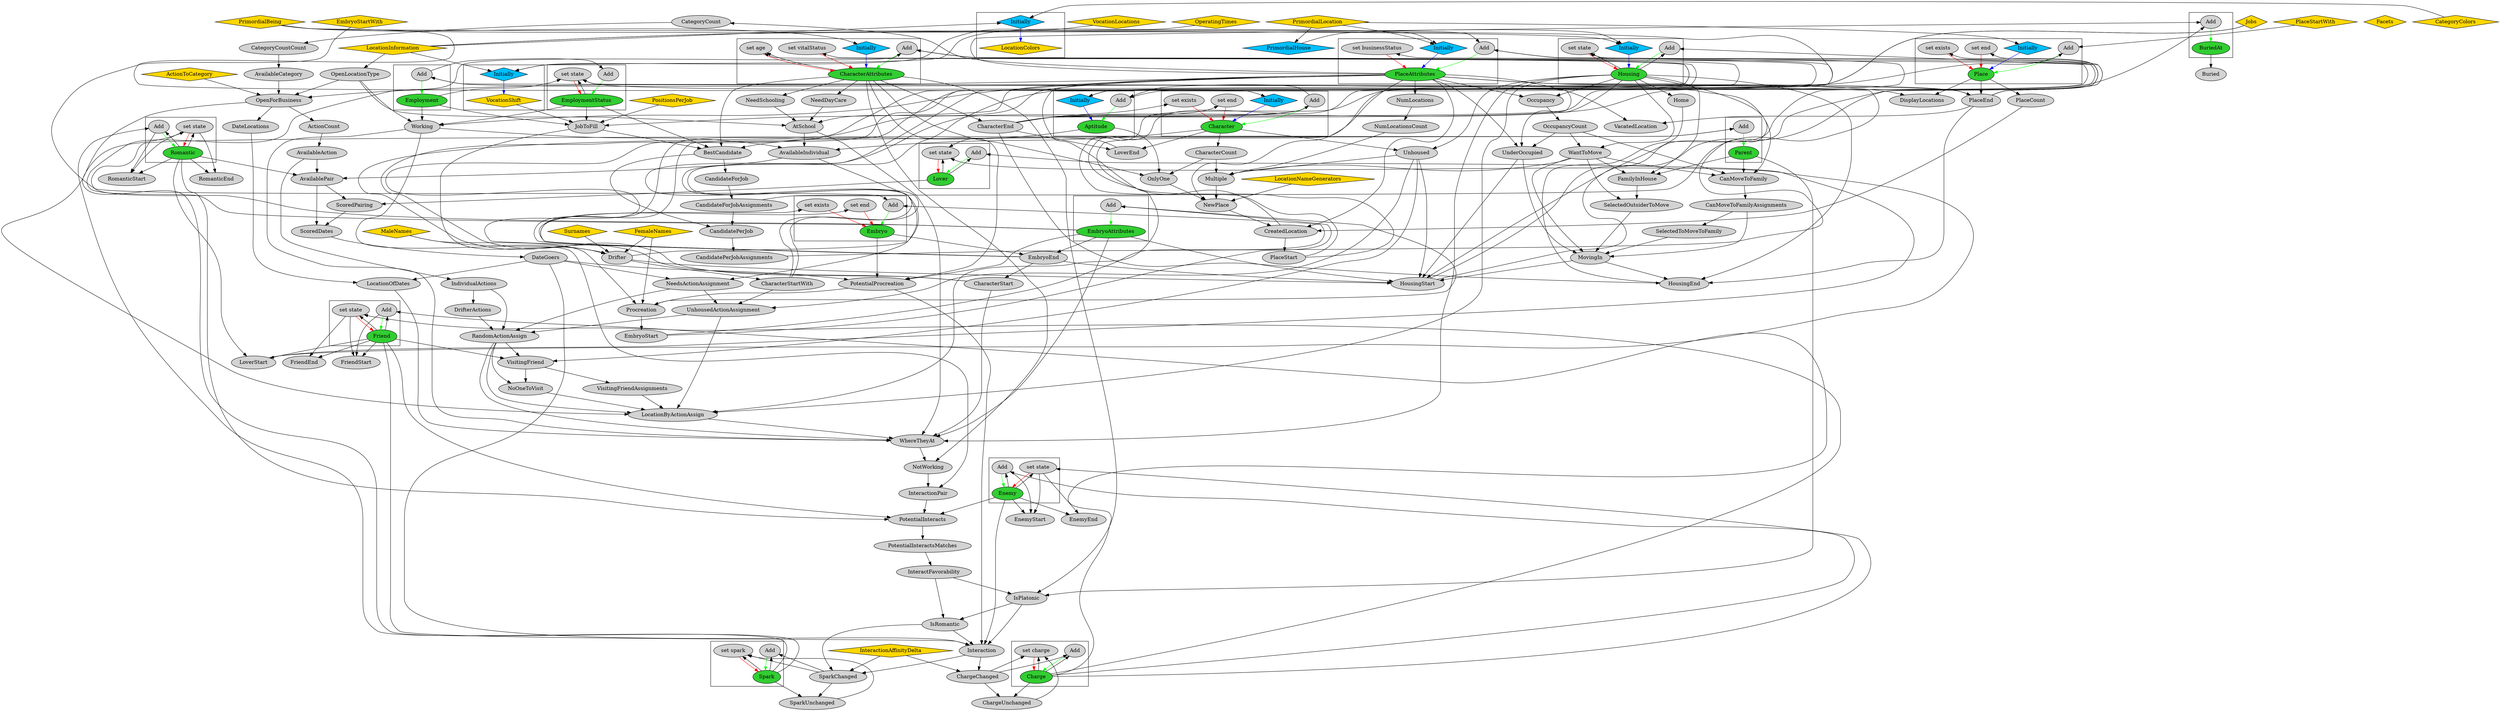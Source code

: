 digraph {
splines=true
node [ style="filled"]
subgraph "cluster_VocationShift"{
v10 [ label = "VocationShift" fillcolor="gold" shape="diamond"];
v11 [ label = "Initially" fillcolor="deepskyblue" shape="diamond"];
}
subgraph "cluster_LocationColors"{
v15 [ label = "LocationColors" fillcolor="gold" shape="diamond"];
v16 [ label = "Initially" fillcolor="deepskyblue" shape="diamond"];
}
subgraph "cluster_Character"{
v19 [ label = "Character" fillcolor="limegreen"];
v20 [ label = "Add"];
v156 [ label = "Initially" fillcolor="deepskyblue" shape="diamond"];
v157 [ label = "set end"];
v158 [ label = "set exists"];
}
subgraph "cluster_CharacterAttributes"{
v44 [ label = "CharacterAttributes" fillcolor="limegreen"];
v45 [ label = "Add"];
v72 [ label = "Initially" fillcolor="deepskyblue" shape="diamond"];
v73 [ label = "set vitalStatus"];
v74 [ label = "set age"];
}
subgraph "cluster_Aptitude"{
v67 [ label = "Aptitude" fillcolor="limegreen"];
v68 [ label = "Add"];
v69 [ label = "Initially" fillcolor="deepskyblue" shape="diamond"];
}
subgraph "cluster_Charge"{
v134 [ label = "Charge" fillcolor="limegreen"];
v135 [ label = "Add"];
v137 [ label = "set charge"];
}
subgraph "cluster_Friend"{
v132 [ label = "Friend" fillcolor="limegreen"];
v133 [ label = "Add"];
v139 [ label = "set state"];
}
subgraph "cluster_Enemy"{
v141 [ label = "Enemy" fillcolor="limegreen"];
v142 [ label = "Add"];
v143 [ label = "set state"];
}
subgraph "cluster_Spark"{
v111 [ label = "Spark" fillcolor="limegreen"];
v112 [ label = "Add"];
v145 [ label = "set spark"];
}
subgraph "cluster_Romantic"{
v109 [ label = "Romantic" fillcolor="limegreen"];
v110 [ label = "Add"];
v147 [ label = "set state"];
}
subgraph "cluster_Lover"{
v148 [ label = "Lover" fillcolor="limegreen"];
v149 [ label = "Add"];
v151 [ label = "set state"];
}
subgraph "cluster_Embryo"{
v23 [ label = "Embryo" fillcolor="limegreen"];
v24 [ label = "Add"];
v154 [ label = "set end"];
v155 [ label = "set exists"];
}
subgraph "cluster_EmbryoAttributes"{
v70 [ label = "EmbryoAttributes" fillcolor="limegreen"];
v71 [ label = "Add"];
}
subgraph "cluster_Parent"{
v90 [ label = "Parent" fillcolor="limegreen"];
v91 [ label = "Add"];
}
subgraph "cluster_Place"{
v61 [ label = "Place" fillcolor="limegreen"];
v62 [ label = "Add"];
v64 [ label = "Initially" fillcolor="deepskyblue" shape="diamond"];
v65 [ label = "set end"];
v66 [ label = "set exists"];
}
subgraph "cluster_PlaceAttributes"{
v38 [ label = "PlaceAttributes" fillcolor="limegreen"];
v39 [ label = "Add"];
v101 [ label = "Initially" fillcolor="deepskyblue" shape="diamond"];
v102 [ label = "set businessStatus"];
}
subgraph "cluster_Housing"{
v78 [ label = "Housing" fillcolor="limegreen"];
v79 [ label = "Add"];
v94 [ label = "Initially" fillcolor="deepskyblue" shape="diamond"];
v96 [ label = "set state"];
}
subgraph "cluster_BuriedAt"{
v167 [ label = "BuriedAt" fillcolor="limegreen"];
v168 [ label = "Add"];
}
subgraph "cluster_EmploymentStatus"{
v56 [ label = "EmploymentStatus" fillcolor="limegreen"];
v57 [ label = "Add"];
v58 [ label = "set state"];
}
subgraph "cluster_Employment"{
v49 [ label = "Employment" fillcolor="limegreen"];
v50 [ label = "Add"];
}
v0 [ label = "FemaleNames" fillcolor="gold" shape="diamond"];
v1 [ label = "MaleNames" fillcolor="gold" shape="diamond"];
v2 [ label = "Surnames" fillcolor="gold" shape="diamond"];
v3 [ label = "Facets" fillcolor="gold" shape="diamond"];
v4 [ label = "Jobs" fillcolor="gold" shape="diamond"];
v5 [ label = "PrimordialBeing" fillcolor="gold" shape="diamond"];
v6 [ label = "PrimordialLocation" fillcolor="gold" shape="diamond"];
v7 [ label = "LocationInformation" fillcolor="gold" shape="diamond"];
v8 [ label = "VocationLocations" fillcolor="gold" shape="diamond"];
v9 [ label = "OperatingTimes" fillcolor="gold" shape="diamond"];
v12 [ label = "PositionsPerJob" fillcolor="gold" shape="diamond"];
v13 [ label = "ActionToCategory" fillcolor="gold" shape="diamond"];
v14 [ label = "CategoryColors" fillcolor="gold" shape="diamond"];
v17 [ label = "LocationNameGenerators" fillcolor="gold" shape="diamond"];
v18 [ label = "InteractionAffinityDelta" fillcolor="gold" shape="diamond"];
v21 [ label = "CharacterStart"];
v22 [ label = "EmbryoEnd"];
v25 [ label = "EmbryoStart"];
v26 [ label = "Procreation"];
v27 [ label = "PotentialProcreation"];
v28 [ label = "DateGoers"];
v29 [ label = "ScoredDates"];
v30 [ label = "ScoredPairing"];
v31 [ label = "AvailablePair"];
v32 [ label = "AvailableAction"];
v33 [ label = "ActionCount"];
v34 [ label = "OpenForBusiness"];
v35 [ label = "AvailableCategory"];
v36 [ label = "CategoryCountCount"];
v37 [ label = "CategoryCount"];
v40 [ label = "PlaceStart"];
v41 [ label = "CreatedLocation"];
v42 [ label = "NewPlace"];
v43 [ label = "OnlyOne"];
v46 [ label = "CharacterStartWith"];
v47 [ label = "Drifter"];
v48 [ label = "JobToFill"];
v51 [ label = "CandidatePerJobAssignments"];
v52 [ label = "CandidatePerJob"];
v53 [ label = "CandidateForJobAssignments"];
v54 [ label = "CandidateForJob"];
v55 [ label = "BestCandidate"];
v59 [ label = "CharacterEnd"];
v60 [ label = "PlaceEnd"];
v63 [ label = "PlaceStartWith" fillcolor="gold" shape="diamond"];
v75 [ label = "CharacterCount"];
v76 [ label = "Multiple"];
v77 [ label = "WantToMove"];
v80 [ label = "HousingStart"];
v81 [ label = "Home"];
v82 [ label = "UnderOccupied"];
v83 [ label = "OccupancyCount"];
v84 [ label = "Occupancy"];
v85 [ label = "Unhoused"];
v86 [ label = "MovingIn"];
v87 [ label = "SelectedToMoveToFamily"];
v88 [ label = "CanMoveToFamilyAssignments"];
v89 [ label = "CanMoveToFamily"];
v92 [ label = "SelectedOutsiderToMove"];
v93 [ label = "FamilyInHouse"];
v95 [ label = "PrimordialHouse" fillcolor="deepskyblue" shape="diamond"];
v97 [ label = "HousingEnd"];
v98 [ label = "NumLocationsCount"];
v99 [ label = "NumLocations"];
v100 [ label = "PlaceCount"];
v103 [ label = "OpenLocationType"];
v104 [ label = "AvailableIndividual"];
v105 [ label = "Working"];
v106 [ label = "AtSchool"];
v107 [ label = "NeedDayCare"];
v108 [ label = "NeedSchooling"];
v113 [ label = "SparkChanged"];
v114 [ label = "Interaction"];
v115 [ label = "IsPlatonic"];
v116 [ label = "InteractFavorability"];
v117 [ label = "PotentialInteractsMatches"];
v118 [ label = "PotentialInteracts"];
v119 [ label = "InteractionPair"];
v120 [ label = "NotWorking"];
v121 [ label = "WhereTheyAt"];
v122 [ label = "LocationOfDates"];
v123 [ label = "DateLocations"];
v124 [ label = "RandomActionAssign"];
v125 [ label = "UnhousedActionAssignment"];
v126 [ label = "NeedsActionAssignment"];
v127 [ label = "IndividualActions"];
v128 [ label = "DrifterActions"];
v129 [ label = "LocationByActionAssign"];
v130 [ label = "NoOneToVisit"];
v131 [ label = "VisitingFriend"];
v136 [ label = "ChargeChanged"];
v138 [ label = "ChargeUnchanged"];
v140 [ label = "VisitingFriendAssignments"];
v144 [ label = "IsRomantic"];
v146 [ label = "SparkUnchanged"];
v150 [ label = "LoverStart"];
v152 [ label = "LoverEnd"];
v153 [ label = "EmbryoStartWith" fillcolor="gold" shape="diamond"];
v159 [ label = "FriendStart"];
v160 [ label = "FriendEnd"];
v161 [ label = "EnemyStart"];
v162 [ label = "EnemyEnd"];
v163 [ label = "RomanticStart"];
v164 [ label = "RomanticEnd"];
v165 [ label = "VacatedLocation"];
v166 [ label = "DisplayLocations"];
v169 [ label = "Buried"];
v11 -> v10 [ color="blue" ]
v8 -> v11 [ constraint="false" ]
v7 -> v11 [ constraint="false" ]
v9 -> v11 [ constraint="false" ]
v16 -> v15 [ color="blue" ]
v7 -> v16 [ constraint="false" ]
v14 -> v16 [ constraint="false" ]
v20 -> v19 [ color="green" ]
v21 -> v20 [ constraint="false" ]
v22 -> v21
v23 -> v22
v24 -> v23 [ color="green" ]
v25 -> v24 [ constraint="false" ]
v26 -> v25
v27 -> v26
v28 -> v27
v29 -> v28
v30 -> v29
v31 -> v30
v32 -> v31
v33 -> v32
v34 -> v33
v13 -> v34
v35 -> v34
v36 -> v35
v37 -> v36
v38 -> v37
v39 -> v38 [ color="green" ]
v40 -> v39 [ constraint="false" ]
v41 -> v40
v38 -> v41
v42 -> v41
v38 -> v42
v43 -> v42
v44 -> v43
v45 -> v44 [ color="green" ]
v46 -> v45 [ constraint="false" ]
v47 -> v46
v2 -> v47
v1 -> v47
v0 -> v47
v48 -> v47
v38 -> v48
v10 -> v48
v12 -> v48
v49 -> v48
v50 -> v49 [ color="green" ]
v51 -> v50 [ constraint="false" ]
v52 -> v51
v53 -> v52
v54 -> v53
v55 -> v54
v48 -> v55
v44 -> v55
v56 -> v55
v57 -> v56 [ color="green" ]
v50 -> v57 [ constraint="false" ]
v58 -> v56 [ color="red" ]
v59 -> v58 [ constraint="false" ]
v44 -> v59
v56 -> v58 [ constraint="false" ]
v60 -> v58 [ constraint="false" ]
v38 -> v60
v61 -> v60
v62 -> v61 [ color="green" ]
v40 -> v62 [ constraint="false" ]
v63 -> v62 [ constraint="false" ]
v64 -> v61 [ color="blue" ]
v6 -> v64 [ constraint="false" ]
v65 -> v61 [ color="red" ]
v60 -> v65 [ constraint="false" ]
v66 -> v61 [ color="red" ]
v60 -> v66 [ constraint="false" ]
v49 -> v58 [ constraint="false" ]
v67 -> v55
v68 -> v67 [ color="green" ]
v20 -> v68 [ constraint="false" ]
v4 -> v68 [ constraint="false" ]
v69 -> v67 [ color="blue" ]
v5 -> v69 [ constraint="false" ]
v4 -> v69 [ constraint="false" ]
v55 -> v52
v53 -> v50 [ constraint="false" ]
v56 -> v48
v47 -> v45 [ constraint="false" ]
v21 -> v45 [ constraint="false" ]
v22 -> v45 [ constraint="false" ]
v70 -> v45 [ constraint="false" ]
v71 -> v70 [ color="green" ]
v25 -> v71 [ constraint="false" ]
v26 -> v71 [ constraint="false" ]
v72 -> v44 [ color="blue" ]
v5 -> v72 [ constraint="false" ]
v73 -> v44 [ color="red" ]
v59 -> v73 [ constraint="false" ]
v74 -> v44 [ color="red" ]
v22 -> v74 [ constraint="false" ]
v44 -> v74 [ constraint="false" ]
v67 -> v43
v75 -> v43
v19 -> v75
v17 -> v42
v76 -> v42
v77 -> v76
v78 -> v77
v79 -> v78 [ color="green" ]
v78 -> v79 [ constraint="false" ]
v80 -> v79 [ constraint="false" ]
v22 -> v80
v70 -> v80
v81 -> v80
v78 -> v81
v82 -> v80
v83 -> v82
v84 -> v83
v38 -> v84
v78 -> v84
v78 -> v82
v38 -> v82
v47 -> v80
v85 -> v80
v78 -> v85
v19 -> v85
v86 -> v80
v87 -> v86
v88 -> v87
v89 -> v88
v90 -> v89
v91 -> v90 [ color="green" ]
v22 -> v91 [ constraint="false" ]
v70 -> v91 [ constraint="false" ]
v77 -> v89
v78 -> v89
v83 -> v89
v88 -> v86
v92 -> v86
v93 -> v92
v90 -> v93
v77 -> v93
v78 -> v93
v77 -> v92
v82 -> v86
v77 -> v86
v94 -> v78 [ color="blue" ]
v95 -> v94 [ constraint="false" ]
v6 -> v95
v5 -> v94 [ constraint="false" ]
v96 -> v78 [ color="red" ]
v97 -> v96 [ constraint="false" ]
v59 -> v97
v78 -> v97
v60 -> v97
v86 -> v97
v78 -> v96 [ constraint="false" ]
v80 -> v96 [ constraint="false" ]
v83 -> v77
v85 -> v76
v98 -> v76
v99 -> v98
v38 -> v99
v75 -> v76
v100 -> v41
v61 -> v100
v41 -> v39 [ constraint="false" ]
v7 -> v39 [ constraint="false" ]
v101 -> v38 [ color="blue" ]
v6 -> v101 [ constraint="false" ]
v7 -> v101 [ constraint="false" ]
v102 -> v38 [ color="red" ]
v60 -> v102 [ constraint="false" ]
v103 -> v34
v7 -> v103
v38 -> v34
v104 -> v31
v105 -> v104
v103 -> v105
v38 -> v105
v56 -> v105
v49 -> v105
v106 -> v104
v103 -> v106
v107 -> v106
v44 -> v107
v38 -> v106
v108 -> v106
v44 -> v108
v19 -> v104
v109 -> v31
v110 -> v109 [ color="green" ]
v109 -> v110 [ constraint="false" ]
v111 -> v110 [ constraint="false" ]
v112 -> v111 [ color="green" ]
v111 -> v112 [ constraint="false" ]
v113 -> v112 [ constraint="false" ]
v114 -> v113
v115 -> v114
v116 -> v115
v117 -> v116
v118 -> v117
v119 -> v118
v120 -> v119
v121 -> v120
v106 -> v121
v105 -> v121
v122 -> v121
v123 -> v122
v34 -> v123
v28 -> v122
v124 -> v121
v125 -> v124
v126 -> v125
v28 -> v126
v104 -> v126
v85 -> v125
v46 -> v125
v127 -> v124
v32 -> v127
v126 -> v124
v128 -> v124
v127 -> v128
v129 -> v121
v124 -> v129
v78 -> v129
v130 -> v129
v131 -> v130
v85 -> v131
v124 -> v131
v132 -> v131
v133 -> v132 [ color="green" ]
v132 -> v133 [ constraint="false" ]
v134 -> v133 [ constraint="false" ]
v135 -> v134 [ color="green" ]
v134 -> v135 [ constraint="false" ]
v136 -> v135 [ constraint="false" ]
v114 -> v136
v18 -> v136
v137 -> v134 [ color="red" ]
v136 -> v137 [ constraint="false" ]
v134 -> v137 [ constraint="false" ]
v138 -> v137 [ constraint="false" ]
v136 -> v138
v134 -> v138
v139 -> v132 [ color="red" ]
v134 -> v139 [ constraint="false" ]
v132 -> v139 [ constraint="false" ]
v124 -> v130
v140 -> v129
v131 -> v140
v125 -> v129
v34 -> v129
v38 -> v129
v21 -> v121
v70 -> v121
v78 -> v121
v44 -> v120
v105 -> v119
v132 -> v118
v109 -> v118
v141 -> v118
v142 -> v141 [ color="green" ]
v141 -> v142 [ constraint="false" ]
v134 -> v142 [ constraint="false" ]
v143 -> v141 [ color="red" ]
v134 -> v143 [ constraint="false" ]
v141 -> v143 [ constraint="false" ]
v44 -> v115
v90 -> v115
v132 -> v114
v141 -> v114
v144 -> v114
v115 -> v144
v116 -> v144
v28 -> v114
v27 -> v114
v18 -> v113
v144 -> v113
v145 -> v111 [ color="red" ]
v113 -> v145 [ constraint="false" ]
v111 -> v145 [ constraint="false" ]
v146 -> v145 [ constraint="false" ]
v113 -> v146
v111 -> v146
v147 -> v109 [ color="red" ]
v111 -> v147 [ constraint="false" ]
v109 -> v147 [ constraint="false" ]
v148 -> v30
v149 -> v148 [ color="green" ]
v148 -> v149 [ constraint="false" ]
v150 -> v149 [ constraint="false" ]
v109 -> v150
v132 -> v150
v151 -> v148 [ color="red" ]
v148 -> v151 [ constraint="false" ]
v152 -> v151 [ constraint="false" ]
v59 -> v152
v19 -> v152
v150 -> v151 [ constraint="false" ]
v31 -> v29
v44 -> v27
v70 -> v27
v23 -> v27
v1 -> v26
v0 -> v26
v153 -> v24 [ constraint="false" ]
v154 -> v23 [ color="red" ]
v22 -> v154 [ constraint="false" ]
v155 -> v23 [ color="red" ]
v22 -> v155 [ constraint="false" ]
v70 -> v22
v46 -> v20 [ constraint="false" ]
v156 -> v19 [ color="blue" ]
v5 -> v156 [ constraint="false" ]
v157 -> v19 [ color="red" ]
v59 -> v157 [ constraint="false" ]
v158 -> v19 [ color="red" ]
v59 -> v158 [ constraint="false" ]
v133 -> v159
v139 -> v159
v132 -> v159
v139 -> v160
v132 -> v160
v142 -> v161
v143 -> v161
v141 -> v161
v143 -> v162
v141 -> v162
v110 -> v163
v147 -> v163
v109 -> v163
v147 -> v164
v109 -> v164
v60 -> v165
v38 -> v165
v38 -> v166
v61 -> v166
v168 -> v167 [ color="green" ]
v59 -> v168 [ constraint="false" ]
v38 -> v168 [ constraint="false" ]
v167 -> v169
}
